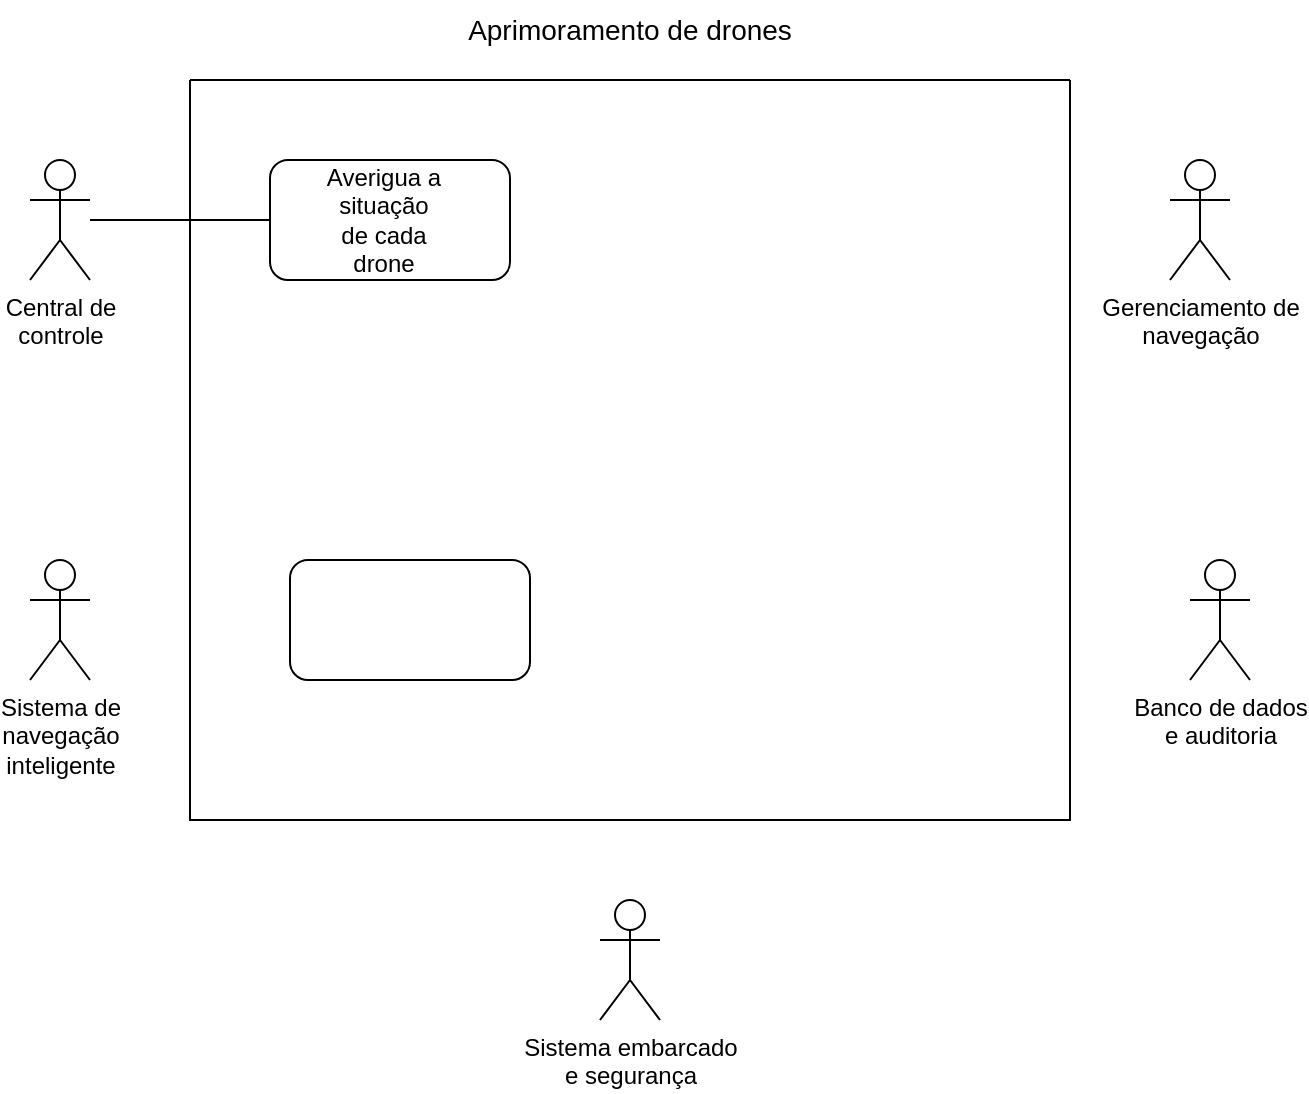 <mxfile version="26.1.3">
  <diagram name="Página-1" id="0i1bw6XhX4mlVpJeRA_x">
    <mxGraphModel dx="1050" dy="557" grid="1" gridSize="10" guides="1" tooltips="1" connect="1" arrows="1" fold="1" page="1" pageScale="1" pageWidth="827" pageHeight="1169" math="0" shadow="0">
      <root>
        <mxCell id="0" />
        <mxCell id="1" parent="0" />
        <mxCell id="tArd6jo9zZRGyDokS9bD-3" value="" style="swimlane;startSize=0;" vertex="1" parent="1">
          <mxGeometry x="200" y="60" width="440" height="370" as="geometry" />
        </mxCell>
        <mxCell id="tArd6jo9zZRGyDokS9bD-14" value="" style="rounded=1;whiteSpace=wrap;html=1;" vertex="1" parent="tArd6jo9zZRGyDokS9bD-3">
          <mxGeometry x="40" y="40" width="120" height="60" as="geometry" />
        </mxCell>
        <mxCell id="tArd6jo9zZRGyDokS9bD-16" value="Averigua a situação de cada drone" style="text;html=1;align=center;verticalAlign=middle;whiteSpace=wrap;rounded=0;" vertex="1" parent="tArd6jo9zZRGyDokS9bD-3">
          <mxGeometry x="67" y="55" width="60" height="30" as="geometry" />
        </mxCell>
        <mxCell id="tArd6jo9zZRGyDokS9bD-17" value="" style="rounded=1;whiteSpace=wrap;html=1;" vertex="1" parent="tArd6jo9zZRGyDokS9bD-3">
          <mxGeometry x="50" y="240" width="120" height="60" as="geometry" />
        </mxCell>
        <mxCell id="tArd6jo9zZRGyDokS9bD-5" value="Sistema de&lt;div&gt;navegação&lt;/div&gt;&lt;div&gt;inteligente&lt;/div&gt;" style="shape=umlActor;verticalLabelPosition=bottom;verticalAlign=top;html=1;outlineConnect=0;" vertex="1" parent="1">
          <mxGeometry x="120" y="300" width="30" height="60" as="geometry" />
        </mxCell>
        <mxCell id="tArd6jo9zZRGyDokS9bD-6" value="Gerenciamento de&lt;div&gt;navegação&lt;/div&gt;" style="shape=umlActor;verticalLabelPosition=bottom;verticalAlign=top;html=1;outlineConnect=0;" vertex="1" parent="1">
          <mxGeometry x="690" y="100" width="30" height="60" as="geometry" />
        </mxCell>
        <mxCell id="tArd6jo9zZRGyDokS9bD-7" value="Banco de dados&lt;div&gt;e auditoria&lt;/div&gt;" style="shape=umlActor;verticalLabelPosition=bottom;verticalAlign=top;html=1;outlineConnect=0;" vertex="1" parent="1">
          <mxGeometry x="700" y="300" width="30" height="60" as="geometry" />
        </mxCell>
        <mxCell id="tArd6jo9zZRGyDokS9bD-9" value="Central de&lt;div&gt;controle&lt;/div&gt;" style="shape=umlActor;verticalLabelPosition=bottom;verticalAlign=top;html=1;outlineConnect=0;" vertex="1" parent="1">
          <mxGeometry x="120" y="100" width="30" height="60" as="geometry" />
        </mxCell>
        <mxCell id="tArd6jo9zZRGyDokS9bD-12" value="Sistema embarcado&lt;div&gt;e segurança&lt;/div&gt;" style="shape=umlActor;verticalLabelPosition=bottom;verticalAlign=top;html=1;outlineConnect=0;" vertex="1" parent="1">
          <mxGeometry x="405" y="470" width="30" height="60" as="geometry" />
        </mxCell>
        <mxCell id="tArd6jo9zZRGyDokS9bD-13" value="&lt;font style=&quot;font-size: 14px;&quot;&gt;Aprimoramento de drones&lt;/font&gt;" style="text;html=1;align=center;verticalAlign=middle;whiteSpace=wrap;rounded=0;" vertex="1" parent="1">
          <mxGeometry x="267" y="20" width="306" height="30" as="geometry" />
        </mxCell>
        <mxCell id="tArd6jo9zZRGyDokS9bD-15" value="" style="endArrow=none;html=1;rounded=0;entryX=0;entryY=0.5;entryDx=0;entryDy=0;" edge="1" parent="1" source="tArd6jo9zZRGyDokS9bD-9" target="tArd6jo9zZRGyDokS9bD-14">
          <mxGeometry width="50" height="50" relative="1" as="geometry">
            <mxPoint x="170" y="160" as="sourcePoint" />
            <mxPoint x="220" y="110" as="targetPoint" />
          </mxGeometry>
        </mxCell>
      </root>
    </mxGraphModel>
  </diagram>
</mxfile>
